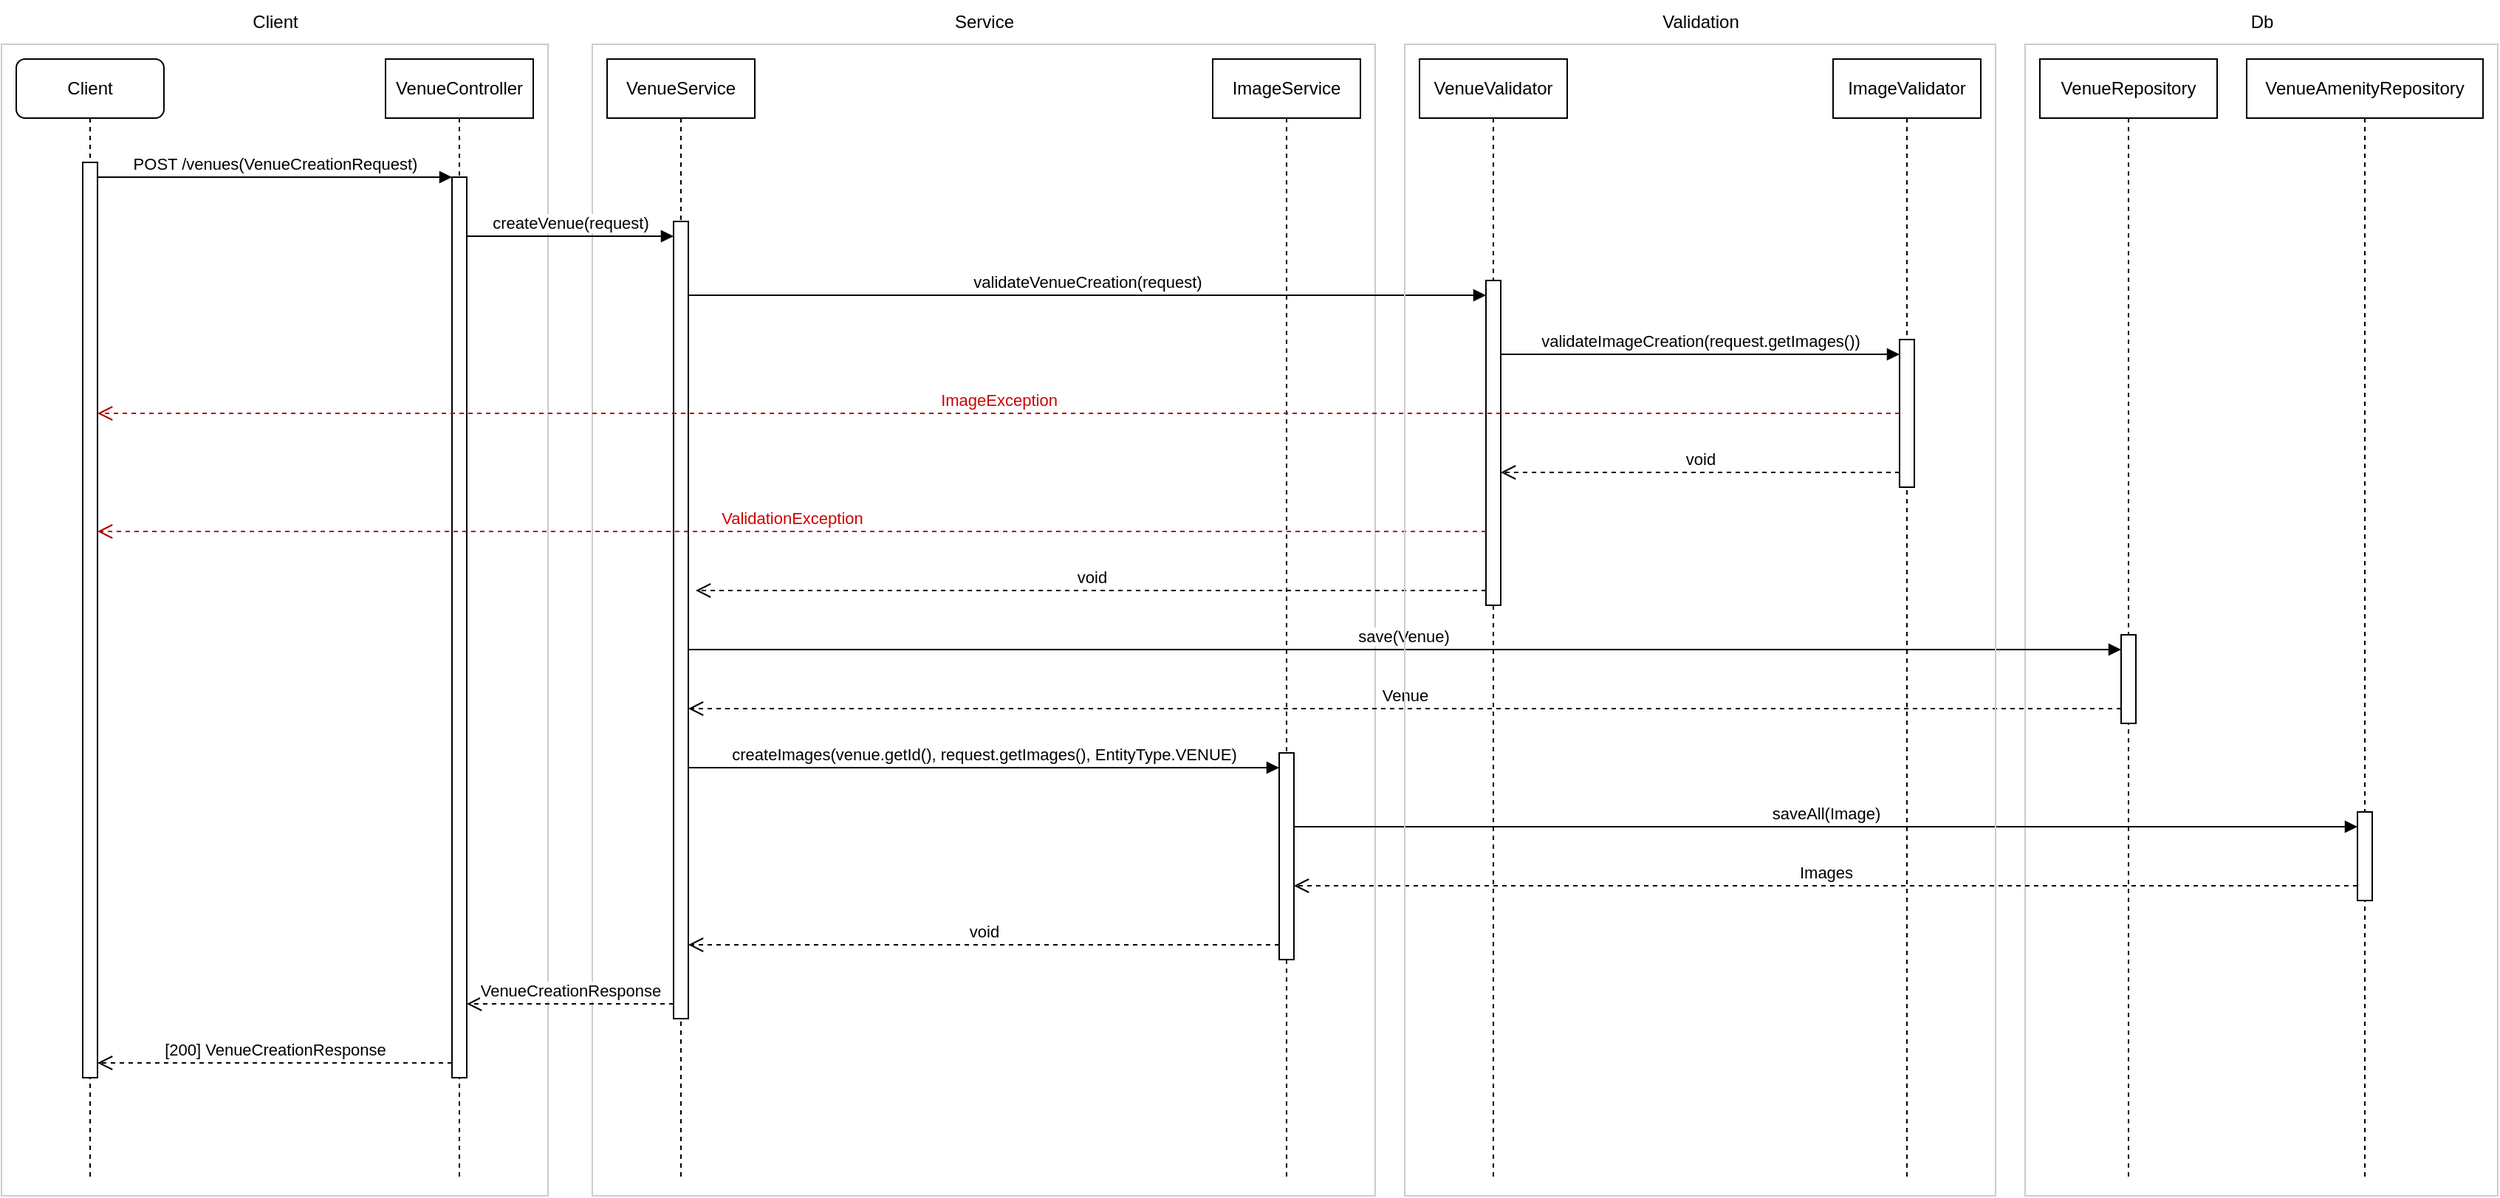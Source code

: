<mxfile version="26.0.4">
  <diagram name="Page-1" id="2YBvvXClWsGukQMizWep">
    <mxGraphModel dx="1500" dy="956" grid="1" gridSize="10" guides="1" tooltips="1" connect="1" arrows="1" fold="1" page="0" pageScale="1" pageWidth="850" pageHeight="1100" math="0" shadow="0">
      <root>
        <mxCell id="0" />
        <mxCell id="1" parent="0" />
        <mxCell id="YqIE6YtBJ9JbO284iys1-400" value="" style="rounded=0;whiteSpace=wrap;html=1;fillColor=none;strokeColor=#CCCCCC;fontColor=#333333;" vertex="1" parent="1">
          <mxGeometry x="70" y="30" width="370" height="780" as="geometry" />
        </mxCell>
        <mxCell id="YqIE6YtBJ9JbO284iys1-397" value="" style="rounded=0;whiteSpace=wrap;html=1;fillColor=none;strokeColor=#CCCCCC;fontColor=light-dark(#ff0000, #ededed);" vertex="1" parent="1">
          <mxGeometry x="470" y="30" width="530" height="780" as="geometry" />
        </mxCell>
        <mxCell id="YqIE6YtBJ9JbO284iys1-121" value="" style="rounded=0;whiteSpace=wrap;html=1;fillColor=none;strokeColor=#CCCCCC;fontColor=#333333;" vertex="1" parent="1">
          <mxGeometry x="1440" y="30" width="320" height="780" as="geometry" />
        </mxCell>
        <mxCell id="aM9ryv3xv72pqoxQDRHE-1" value="Client" style="shape=umlLifeline;perimeter=lifelinePerimeter;whiteSpace=wrap;html=1;container=0;dropTarget=0;collapsible=0;recursiveResize=0;outlineConnect=0;portConstraint=eastwest;newEdgeStyle={&quot;edgeStyle&quot;:&quot;elbowEdgeStyle&quot;,&quot;elbow&quot;:&quot;vertical&quot;,&quot;curved&quot;:0,&quot;rounded&quot;:0};rounded=1;" parent="1" vertex="1">
          <mxGeometry x="80" y="40" width="100" height="760" as="geometry" />
        </mxCell>
        <mxCell id="aM9ryv3xv72pqoxQDRHE-2" value="" style="html=1;points=[];perimeter=orthogonalPerimeter;outlineConnect=0;targetShapes=umlLifeline;portConstraint=eastwest;newEdgeStyle={&quot;edgeStyle&quot;:&quot;elbowEdgeStyle&quot;,&quot;elbow&quot;:&quot;vertical&quot;,&quot;curved&quot;:0,&quot;rounded&quot;:0};" parent="aM9ryv3xv72pqoxQDRHE-1" vertex="1">
          <mxGeometry x="45" y="70" width="10" height="620" as="geometry" />
        </mxCell>
        <mxCell id="aM9ryv3xv72pqoxQDRHE-5" value="VenueController" style="shape=umlLifeline;perimeter=lifelinePerimeter;whiteSpace=wrap;html=1;container=0;dropTarget=0;collapsible=0;recursiveResize=0;outlineConnect=0;portConstraint=eastwest;newEdgeStyle={&quot;edgeStyle&quot;:&quot;elbowEdgeStyle&quot;,&quot;elbow&quot;:&quot;vertical&quot;,&quot;curved&quot;:0,&quot;rounded&quot;:0};" parent="1" vertex="1">
          <mxGeometry x="330" y="40" width="100" height="760" as="geometry" />
        </mxCell>
        <mxCell id="aM9ryv3xv72pqoxQDRHE-6" value="" style="html=1;points=[];perimeter=orthogonalPerimeter;outlineConnect=0;targetShapes=umlLifeline;portConstraint=eastwest;newEdgeStyle={&quot;edgeStyle&quot;:&quot;elbowEdgeStyle&quot;,&quot;elbow&quot;:&quot;vertical&quot;,&quot;curved&quot;:0,&quot;rounded&quot;:0};" parent="aM9ryv3xv72pqoxQDRHE-5" vertex="1">
          <mxGeometry x="45" y="80" width="10" height="610" as="geometry" />
        </mxCell>
        <mxCell id="aM9ryv3xv72pqoxQDRHE-7" value="POST /venues(VenueCreationRequest)" style="html=1;verticalAlign=bottom;endArrow=block;edgeStyle=elbowEdgeStyle;elbow=vertical;curved=0;rounded=0;" parent="1" source="aM9ryv3xv72pqoxQDRHE-2" target="aM9ryv3xv72pqoxQDRHE-6" edge="1">
          <mxGeometry relative="1" as="geometry">
            <mxPoint x="235" y="130" as="sourcePoint" />
            <Array as="points">
              <mxPoint x="220" y="120" />
            </Array>
          </mxGeometry>
        </mxCell>
        <mxCell id="YqIE6YtBJ9JbO284iys1-2" value="VenueService" style="shape=umlLifeline;perimeter=lifelinePerimeter;whiteSpace=wrap;html=1;container=0;dropTarget=0;collapsible=0;recursiveResize=0;outlineConnect=0;portConstraint=eastwest;newEdgeStyle={&quot;edgeStyle&quot;:&quot;elbowEdgeStyle&quot;,&quot;elbow&quot;:&quot;vertical&quot;,&quot;curved&quot;:0,&quot;rounded&quot;:0};" vertex="1" parent="1">
          <mxGeometry x="480" y="40" width="100" height="760" as="geometry" />
        </mxCell>
        <mxCell id="YqIE6YtBJ9JbO284iys1-3" value="" style="html=1;points=[];perimeter=orthogonalPerimeter;outlineConnect=0;targetShapes=umlLifeline;portConstraint=eastwest;newEdgeStyle={&quot;edgeStyle&quot;:&quot;elbowEdgeStyle&quot;,&quot;elbow&quot;:&quot;vertical&quot;,&quot;curved&quot;:0,&quot;rounded&quot;:0};" vertex="1" parent="YqIE6YtBJ9JbO284iys1-2">
          <mxGeometry x="45" y="110" width="10" height="540" as="geometry" />
        </mxCell>
        <mxCell id="YqIE6YtBJ9JbO284iys1-4" value="validateVenueCreation(request)" style="html=1;verticalAlign=bottom;endArrow=block;edgeStyle=elbowEdgeStyle;elbow=vertical;curved=0;rounded=0;" edge="1" parent="1" source="YqIE6YtBJ9JbO284iys1-3" target="YqIE6YtBJ9JbO284iys1-7">
          <mxGeometry relative="1" as="geometry">
            <mxPoint x="550" y="200" as="sourcePoint" />
            <Array as="points">
              <mxPoint x="590" y="200" />
            </Array>
            <mxPoint x="730" y="200" as="targetPoint" />
          </mxGeometry>
        </mxCell>
        <mxCell id="YqIE6YtBJ9JbO284iys1-6" value="VenueValidator" style="shape=umlLifeline;perimeter=lifelinePerimeter;whiteSpace=wrap;html=1;container=0;dropTarget=0;collapsible=0;recursiveResize=0;outlineConnect=0;portConstraint=eastwest;newEdgeStyle={&quot;edgeStyle&quot;:&quot;elbowEdgeStyle&quot;,&quot;elbow&quot;:&quot;vertical&quot;,&quot;curved&quot;:0,&quot;rounded&quot;:0};" vertex="1" parent="1">
          <mxGeometry x="1030" y="40" width="100" height="760" as="geometry" />
        </mxCell>
        <mxCell id="YqIE6YtBJ9JbO284iys1-7" value="" style="html=1;points=[];perimeter=orthogonalPerimeter;outlineConnect=0;targetShapes=umlLifeline;portConstraint=eastwest;newEdgeStyle={&quot;edgeStyle&quot;:&quot;elbowEdgeStyle&quot;,&quot;elbow&quot;:&quot;vertical&quot;,&quot;curved&quot;:0,&quot;rounded&quot;:0};" vertex="1" parent="YqIE6YtBJ9JbO284iys1-6">
          <mxGeometry x="45" y="150" width="10" height="220" as="geometry" />
        </mxCell>
        <mxCell id="YqIE6YtBJ9JbO284iys1-8" value="ImageValidator" style="shape=umlLifeline;perimeter=lifelinePerimeter;whiteSpace=wrap;html=1;container=0;dropTarget=0;collapsible=0;recursiveResize=0;outlineConnect=0;portConstraint=eastwest;newEdgeStyle={&quot;edgeStyle&quot;:&quot;elbowEdgeStyle&quot;,&quot;elbow&quot;:&quot;vertical&quot;,&quot;curved&quot;:0,&quot;rounded&quot;:0};" vertex="1" parent="1">
          <mxGeometry x="1310" y="40" width="100" height="760" as="geometry" />
        </mxCell>
        <mxCell id="YqIE6YtBJ9JbO284iys1-9" value="" style="html=1;points=[];perimeter=orthogonalPerimeter;outlineConnect=0;targetShapes=umlLifeline;portConstraint=eastwest;newEdgeStyle={&quot;edgeStyle&quot;:&quot;elbowEdgeStyle&quot;,&quot;elbow&quot;:&quot;vertical&quot;,&quot;curved&quot;:0,&quot;rounded&quot;:0};" vertex="1" parent="YqIE6YtBJ9JbO284iys1-8">
          <mxGeometry x="45" y="190" width="10" height="100" as="geometry" />
        </mxCell>
        <mxCell id="YqIE6YtBJ9JbO284iys1-57" value="validateImageCreation(request.getImages())" style="html=1;verticalAlign=bottom;endArrow=block;edgeStyle=elbowEdgeStyle;elbow=vertical;curved=0;rounded=0;" edge="1" parent="1" source="YqIE6YtBJ9JbO284iys1-7" target="YqIE6YtBJ9JbO284iys1-9">
          <mxGeometry relative="1" as="geometry">
            <mxPoint x="1100" y="240" as="sourcePoint" />
            <Array as="points">
              <mxPoint x="1155" y="240" />
            </Array>
            <mxPoint x="1310" y="240" as="targetPoint" />
          </mxGeometry>
        </mxCell>
        <mxCell id="YqIE6YtBJ9JbO284iys1-109" value="Validation" style="text;html=1;align=center;verticalAlign=middle;resizable=0;points=[];autosize=1;strokeColor=none;fillColor=none;" vertex="1" parent="1">
          <mxGeometry x="1180" width="80" height="30" as="geometry" />
        </mxCell>
        <mxCell id="YqIE6YtBJ9JbO284iys1-112" value="void" style="html=1;verticalAlign=bottom;endArrow=open;dashed=1;endSize=8;edgeStyle=elbowEdgeStyle;elbow=vertical;curved=0;rounded=0;" edge="1" parent="1" source="YqIE6YtBJ9JbO284iys1-9" target="YqIE6YtBJ9JbO284iys1-7">
          <mxGeometry relative="1" as="geometry">
            <mxPoint x="1070" y="280" as="targetPoint" />
            <Array as="points">
              <mxPoint x="1140" y="320" />
              <mxPoint x="1165" y="280" />
            </Array>
            <mxPoint x="1310" y="280" as="sourcePoint" />
          </mxGeometry>
        </mxCell>
        <mxCell id="YqIE6YtBJ9JbO284iys1-116" value="void" style="html=1;verticalAlign=bottom;endArrow=open;dashed=1;endSize=8;edgeStyle=elbowEdgeStyle;elbow=vertical;curved=0;rounded=0;" edge="1" parent="1" source="YqIE6YtBJ9JbO284iys1-7">
          <mxGeometry relative="1" as="geometry">
            <mxPoint x="540.0" y="400" as="targetPoint" />
            <Array as="points">
              <mxPoint x="720" y="400" />
              <mxPoint x="745" y="520" />
            </Array>
            <mxPoint x="1090" y="400" as="sourcePoint" />
          </mxGeometry>
        </mxCell>
        <mxCell id="YqIE6YtBJ9JbO284iys1-117" value="save(Venue)" style="html=1;verticalAlign=bottom;endArrow=block;edgeStyle=elbowEdgeStyle;elbow=horizontal;curved=0;rounded=0;" edge="1" parent="1" source="YqIE6YtBJ9JbO284iys1-3" target="YqIE6YtBJ9JbO284iys1-119">
          <mxGeometry x="-0.002" relative="1" as="geometry">
            <mxPoint x="580" y="440" as="sourcePoint" />
            <Array as="points">
              <mxPoint x="635" y="440" />
            </Array>
            <mxPoint x="1310" y="440" as="targetPoint" />
            <mxPoint as="offset" />
          </mxGeometry>
        </mxCell>
        <mxCell id="YqIE6YtBJ9JbO284iys1-118" value="VenueRepository" style="shape=umlLifeline;perimeter=lifelinePerimeter;whiteSpace=wrap;html=1;container=0;dropTarget=0;collapsible=0;recursiveResize=0;outlineConnect=0;portConstraint=eastwest;newEdgeStyle={&quot;edgeStyle&quot;:&quot;elbowEdgeStyle&quot;,&quot;elbow&quot;:&quot;vertical&quot;,&quot;curved&quot;:0,&quot;rounded&quot;:0};" vertex="1" parent="1">
          <mxGeometry x="1450" y="40" width="120" height="760" as="geometry" />
        </mxCell>
        <mxCell id="YqIE6YtBJ9JbO284iys1-119" value="" style="html=1;points=[];perimeter=orthogonalPerimeter;outlineConnect=0;targetShapes=umlLifeline;portConstraint=eastwest;newEdgeStyle={&quot;edgeStyle&quot;:&quot;elbowEdgeStyle&quot;,&quot;elbow&quot;:&quot;vertical&quot;,&quot;curved&quot;:0,&quot;rounded&quot;:0};" vertex="1" parent="1">
          <mxGeometry x="1505" y="430" width="10" height="60" as="geometry" />
        </mxCell>
        <mxCell id="YqIE6YtBJ9JbO284iys1-122" value="Venue" style="html=1;verticalAlign=bottom;endArrow=open;dashed=1;endSize=8;edgeStyle=elbowEdgeStyle;elbow=vertical;curved=0;rounded=0;" edge="1" parent="1" source="YqIE6YtBJ9JbO284iys1-119" target="YqIE6YtBJ9JbO284iys1-3">
          <mxGeometry relative="1" as="geometry">
            <mxPoint x="1150" y="480" as="targetPoint" />
            <Array as="points">
              <mxPoint x="1265" y="480" />
            </Array>
            <mxPoint x="1530" y="480" as="sourcePoint" />
          </mxGeometry>
        </mxCell>
        <mxCell id="YqIE6YtBJ9JbO284iys1-123" value="createImages(venue.getId(), request.getImages(), EntityType.VENUE)" style="html=1;verticalAlign=bottom;endArrow=block;edgeStyle=elbowEdgeStyle;elbow=horizontal;curved=0;rounded=0;" edge="1" parent="1" source="YqIE6YtBJ9JbO284iys1-3" target="YqIE6YtBJ9JbO284iys1-392">
          <mxGeometry x="-0.002" relative="1" as="geometry">
            <mxPoint x="650" y="520" as="sourcePoint" />
            <Array as="points">
              <mxPoint x="580" y="520" />
            </Array>
            <mxPoint x="805" y="520" as="targetPoint" />
            <mxPoint as="offset" />
          </mxGeometry>
        </mxCell>
        <mxCell id="YqIE6YtBJ9JbO284iys1-124" value="VenueAmenityRepository" style="shape=umlLifeline;perimeter=lifelinePerimeter;whiteSpace=wrap;html=1;container=0;dropTarget=0;collapsible=0;recursiveResize=0;outlineConnect=0;portConstraint=eastwest;newEdgeStyle={&quot;edgeStyle&quot;:&quot;elbowEdgeStyle&quot;,&quot;elbow&quot;:&quot;vertical&quot;,&quot;curved&quot;:0,&quot;rounded&quot;:0};" vertex="1" parent="1">
          <mxGeometry x="1590" y="40" width="160" height="760" as="geometry" />
        </mxCell>
        <mxCell id="YqIE6YtBJ9JbO284iys1-125" value="" style="html=1;points=[];perimeter=orthogonalPerimeter;outlineConnect=0;targetShapes=umlLifeline;portConstraint=eastwest;newEdgeStyle={&quot;edgeStyle&quot;:&quot;elbowEdgeStyle&quot;,&quot;elbow&quot;:&quot;vertical&quot;,&quot;curved&quot;:0,&quot;rounded&quot;:0};" vertex="1" parent="YqIE6YtBJ9JbO284iys1-124">
          <mxGeometry x="75" y="510" width="10" height="60" as="geometry" />
        </mxCell>
        <mxCell id="YqIE6YtBJ9JbO284iys1-391" value="ImageService" style="shape=umlLifeline;perimeter=lifelinePerimeter;whiteSpace=wrap;html=1;container=0;dropTarget=0;collapsible=0;recursiveResize=0;outlineConnect=0;portConstraint=eastwest;newEdgeStyle={&quot;edgeStyle&quot;:&quot;elbowEdgeStyle&quot;,&quot;elbow&quot;:&quot;vertical&quot;,&quot;curved&quot;:0,&quot;rounded&quot;:0};" vertex="1" parent="1">
          <mxGeometry x="890" y="40" width="100" height="760" as="geometry" />
        </mxCell>
        <mxCell id="YqIE6YtBJ9JbO284iys1-392" value="" style="html=1;points=[];perimeter=orthogonalPerimeter;outlineConnect=0;targetShapes=umlLifeline;portConstraint=eastwest;newEdgeStyle={&quot;edgeStyle&quot;:&quot;elbowEdgeStyle&quot;,&quot;elbow&quot;:&quot;vertical&quot;,&quot;curved&quot;:0,&quot;rounded&quot;:0};" vertex="1" parent="YqIE6YtBJ9JbO284iys1-391">
          <mxGeometry x="45" y="470" width="10" height="140" as="geometry" />
        </mxCell>
        <mxCell id="YqIE6YtBJ9JbO284iys1-394" value="saveAll(Image)" style="html=1;verticalAlign=bottom;endArrow=block;edgeStyle=elbowEdgeStyle;elbow=horizontal;curved=0;rounded=0;" edge="1" parent="1" source="YqIE6YtBJ9JbO284iys1-392" target="YqIE6YtBJ9JbO284iys1-125">
          <mxGeometry x="-0.002" relative="1" as="geometry">
            <mxPoint x="1040" y="560" as="sourcePoint" />
            <Array as="points">
              <mxPoint x="1085" y="560" />
            </Array>
            <mxPoint x="1440" y="560" as="targetPoint" />
            <mxPoint as="offset" />
          </mxGeometry>
        </mxCell>
        <mxCell id="YqIE6YtBJ9JbO284iys1-395" value="Images" style="html=1;verticalAlign=bottom;endArrow=open;dashed=1;endSize=8;edgeStyle=elbowEdgeStyle;elbow=vertical;curved=0;rounded=0;" edge="1" parent="1" source="YqIE6YtBJ9JbO284iys1-125" target="YqIE6YtBJ9JbO284iys1-392">
          <mxGeometry relative="1" as="geometry">
            <mxPoint x="560" y="600" as="targetPoint" />
            <Array as="points">
              <mxPoint x="1290" y="600" />
            </Array>
            <mxPoint x="1680" y="600" as="sourcePoint" />
          </mxGeometry>
        </mxCell>
        <mxCell id="YqIE6YtBJ9JbO284iys1-396" value="void" style="html=1;verticalAlign=bottom;endArrow=open;dashed=1;endSize=8;edgeStyle=elbowEdgeStyle;elbow=vertical;curved=0;rounded=0;" edge="1" parent="1" source="YqIE6YtBJ9JbO284iys1-392" target="YqIE6YtBJ9JbO284iys1-3">
          <mxGeometry relative="1" as="geometry">
            <mxPoint x="590" y="640" as="targetPoint" />
            <Array as="points">
              <mxPoint x="740" y="640" />
            </Array>
            <mxPoint x="920" y="640" as="sourcePoint" />
          </mxGeometry>
        </mxCell>
        <mxCell id="YqIE6YtBJ9JbO284iys1-398" value="VenueCreationResponse" style="html=1;verticalAlign=bottom;endArrow=open;dashed=1;endSize=8;edgeStyle=elbowEdgeStyle;elbow=vertical;curved=0;rounded=0;" edge="1" parent="1" source="YqIE6YtBJ9JbO284iys1-3" target="aM9ryv3xv72pqoxQDRHE-6">
          <mxGeometry relative="1" as="geometry">
            <mxPoint x="300" y="680" as="targetPoint" />
            <Array as="points">
              <mxPoint x="460" y="680" />
            </Array>
            <mxPoint x="510" y="680" as="sourcePoint" />
          </mxGeometry>
        </mxCell>
        <mxCell id="YqIE6YtBJ9JbO284iys1-399" value="[200] VenueCreationResponse" style="html=1;verticalAlign=bottom;endArrow=open;dashed=1;endSize=8;edgeStyle=elbowEdgeStyle;elbow=vertical;curved=0;rounded=0;" edge="1" parent="1" source="aM9ryv3xv72pqoxQDRHE-6" target="aM9ryv3xv72pqoxQDRHE-2">
          <mxGeometry relative="1" as="geometry">
            <mxPoint x="160" y="720" as="targetPoint" />
            <Array as="points">
              <mxPoint x="275" y="720" />
            </Array>
            <mxPoint x="340" y="720" as="sourcePoint" />
          </mxGeometry>
        </mxCell>
        <mxCell id="YqIE6YtBJ9JbO284iys1-401" value="Service" style="text;html=1;align=center;verticalAlign=middle;resizable=0;points=[];autosize=1;strokeColor=none;fillColor=none;" vertex="1" parent="1">
          <mxGeometry x="705" width="60" height="30" as="geometry" />
        </mxCell>
        <mxCell id="YqIE6YtBJ9JbO284iys1-402" value="Client" style="text;html=1;align=center;verticalAlign=middle;resizable=0;points=[];autosize=1;strokeColor=none;fillColor=none;" vertex="1" parent="1">
          <mxGeometry x="230" width="50" height="30" as="geometry" />
        </mxCell>
        <mxCell id="YqIE6YtBJ9JbO284iys1-403" value="Db" style="text;html=1;align=center;verticalAlign=middle;resizable=0;points=[];autosize=1;strokeColor=none;fillColor=none;" vertex="1" parent="1">
          <mxGeometry x="1580" width="40" height="30" as="geometry" />
        </mxCell>
        <mxCell id="YqIE6YtBJ9JbO284iys1-407" value="createVenue(request)" style="html=1;verticalAlign=bottom;endArrow=block;edgeStyle=elbowEdgeStyle;elbow=vertical;curved=0;rounded=0;" edge="1" parent="1" source="aM9ryv3xv72pqoxQDRHE-6" target="YqIE6YtBJ9JbO284iys1-3">
          <mxGeometry relative="1" as="geometry">
            <mxPoint x="440" y="160" as="sourcePoint" />
            <Array as="points">
              <mxPoint x="440" y="160" />
            </Array>
            <mxPoint x="680" y="160" as="targetPoint" />
          </mxGeometry>
        </mxCell>
        <mxCell id="YqIE6YtBJ9JbO284iys1-409" value="ValidationException" style="html=1;verticalAlign=bottom;endArrow=open;dashed=1;endSize=8;edgeStyle=elbowEdgeStyle;elbow=vertical;curved=0;rounded=0;fontColor=#CC0000;fillColor=#e51400;strokeColor=#B20000;" edge="1" parent="1" source="YqIE6YtBJ9JbO284iys1-7" target="aM9ryv3xv72pqoxQDRHE-2">
          <mxGeometry relative="1" as="geometry">
            <mxPoint x="120.0" y="360" as="targetPoint" />
            <Array as="points">
              <mxPoint x="675" y="360" />
              <mxPoint x="700" y="480" />
            </Array>
            <mxPoint x="1070" y="360" as="sourcePoint" />
          </mxGeometry>
        </mxCell>
        <mxCell id="YqIE6YtBJ9JbO284iys1-410" value="ImageException" style="html=1;verticalAlign=bottom;endArrow=open;dashed=1;endSize=8;edgeStyle=elbowEdgeStyle;elbow=vertical;curved=0;rounded=0;fillColor=#e51400;strokeColor=#B20000;fontColor=#CC0000;" edge="1" parent="1" source="YqIE6YtBJ9JbO284iys1-9" target="aM9ryv3xv72pqoxQDRHE-2">
          <mxGeometry relative="1" as="geometry">
            <mxPoint x="930" y="320" as="targetPoint" />
            <Array as="points">
              <mxPoint x="1200" y="280" />
              <mxPoint x="1010" y="270" />
              <mxPoint x="1010" y="320" />
            </Array>
            <mxPoint x="1200" y="320" as="sourcePoint" />
          </mxGeometry>
        </mxCell>
        <mxCell id="YqIE6YtBJ9JbO284iys1-411" value="" style="rounded=0;whiteSpace=wrap;html=1;fillColor=none;strokeColor=#CCCCCC;fontColor=#333333;" vertex="1" parent="1">
          <mxGeometry x="1020" y="30" width="400" height="780" as="geometry" />
        </mxCell>
      </root>
    </mxGraphModel>
  </diagram>
</mxfile>
